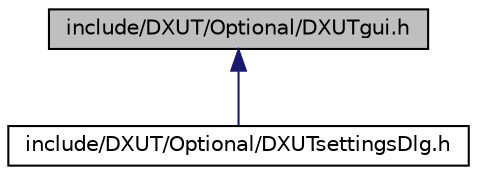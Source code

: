 digraph G
{
  edge [fontname="Helvetica",fontsize="10",labelfontname="Helvetica",labelfontsize="10"];
  node [fontname="Helvetica",fontsize="10",shape=record];
  Node1 [label="include/DXUT/Optional/DXUTgui.h",height=0.2,width=0.4,color="black", fillcolor="grey75", style="filled" fontcolor="black"];
  Node1 -> Node2 [dir="back",color="midnightblue",fontsize="10",style="solid",fontname="Helvetica"];
  Node2 [label="include/DXUT/Optional/DXUTsettingsDlg.h",height=0.2,width=0.4,color="black", fillcolor="white", style="filled",URL="$_d_x_u_tsettings_dlg_8h.html"];
}

